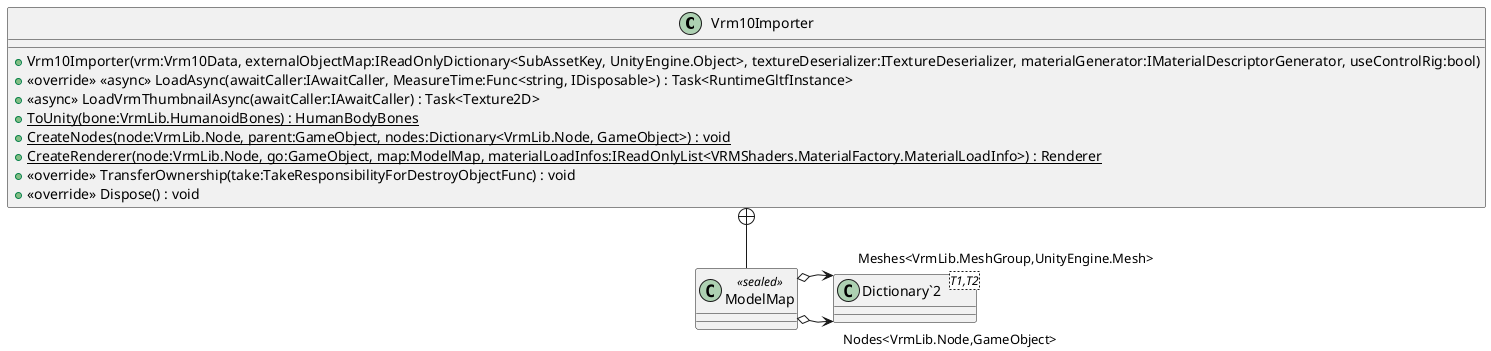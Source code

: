 @startuml
class Vrm10Importer {
    + Vrm10Importer(vrm:Vrm10Data, externalObjectMap:IReadOnlyDictionary<SubAssetKey, UnityEngine.Object>, textureDeserializer:ITextureDeserializer, materialGenerator:IMaterialDescriptorGenerator, useControlRig:bool)
    + <<override>> <<async>> LoadAsync(awaitCaller:IAwaitCaller, MeasureTime:Func<string, IDisposable>) : Task<RuntimeGltfInstance>
    + <<async>> LoadVrmThumbnailAsync(awaitCaller:IAwaitCaller) : Task<Texture2D>
    + {static} ToUnity(bone:VrmLib.HumanoidBones) : HumanBodyBones
    + {static} CreateNodes(node:VrmLib.Node, parent:GameObject, nodes:Dictionary<VrmLib.Node, GameObject>) : void
    + {static} CreateRenderer(node:VrmLib.Node, go:GameObject, map:ModelMap, materialLoadInfos:IReadOnlyList<VRMShaders.MaterialFactory.MaterialLoadInfo>) : Renderer
    + <<override>> TransferOwnership(take:TakeResponsibilityForDestroyObjectFunc) : void
    + <<override>> Dispose() : void
}
class ModelMap <<sealed>> {
}
class "Dictionary`2"<T1,T2> {
}
Vrm10Importer +-- ModelMap
ModelMap o-> "Nodes<VrmLib.Node,GameObject>" "Dictionary`2"
ModelMap o-> "Meshes<VrmLib.MeshGroup,UnityEngine.Mesh>" "Dictionary`2"
@enduml
